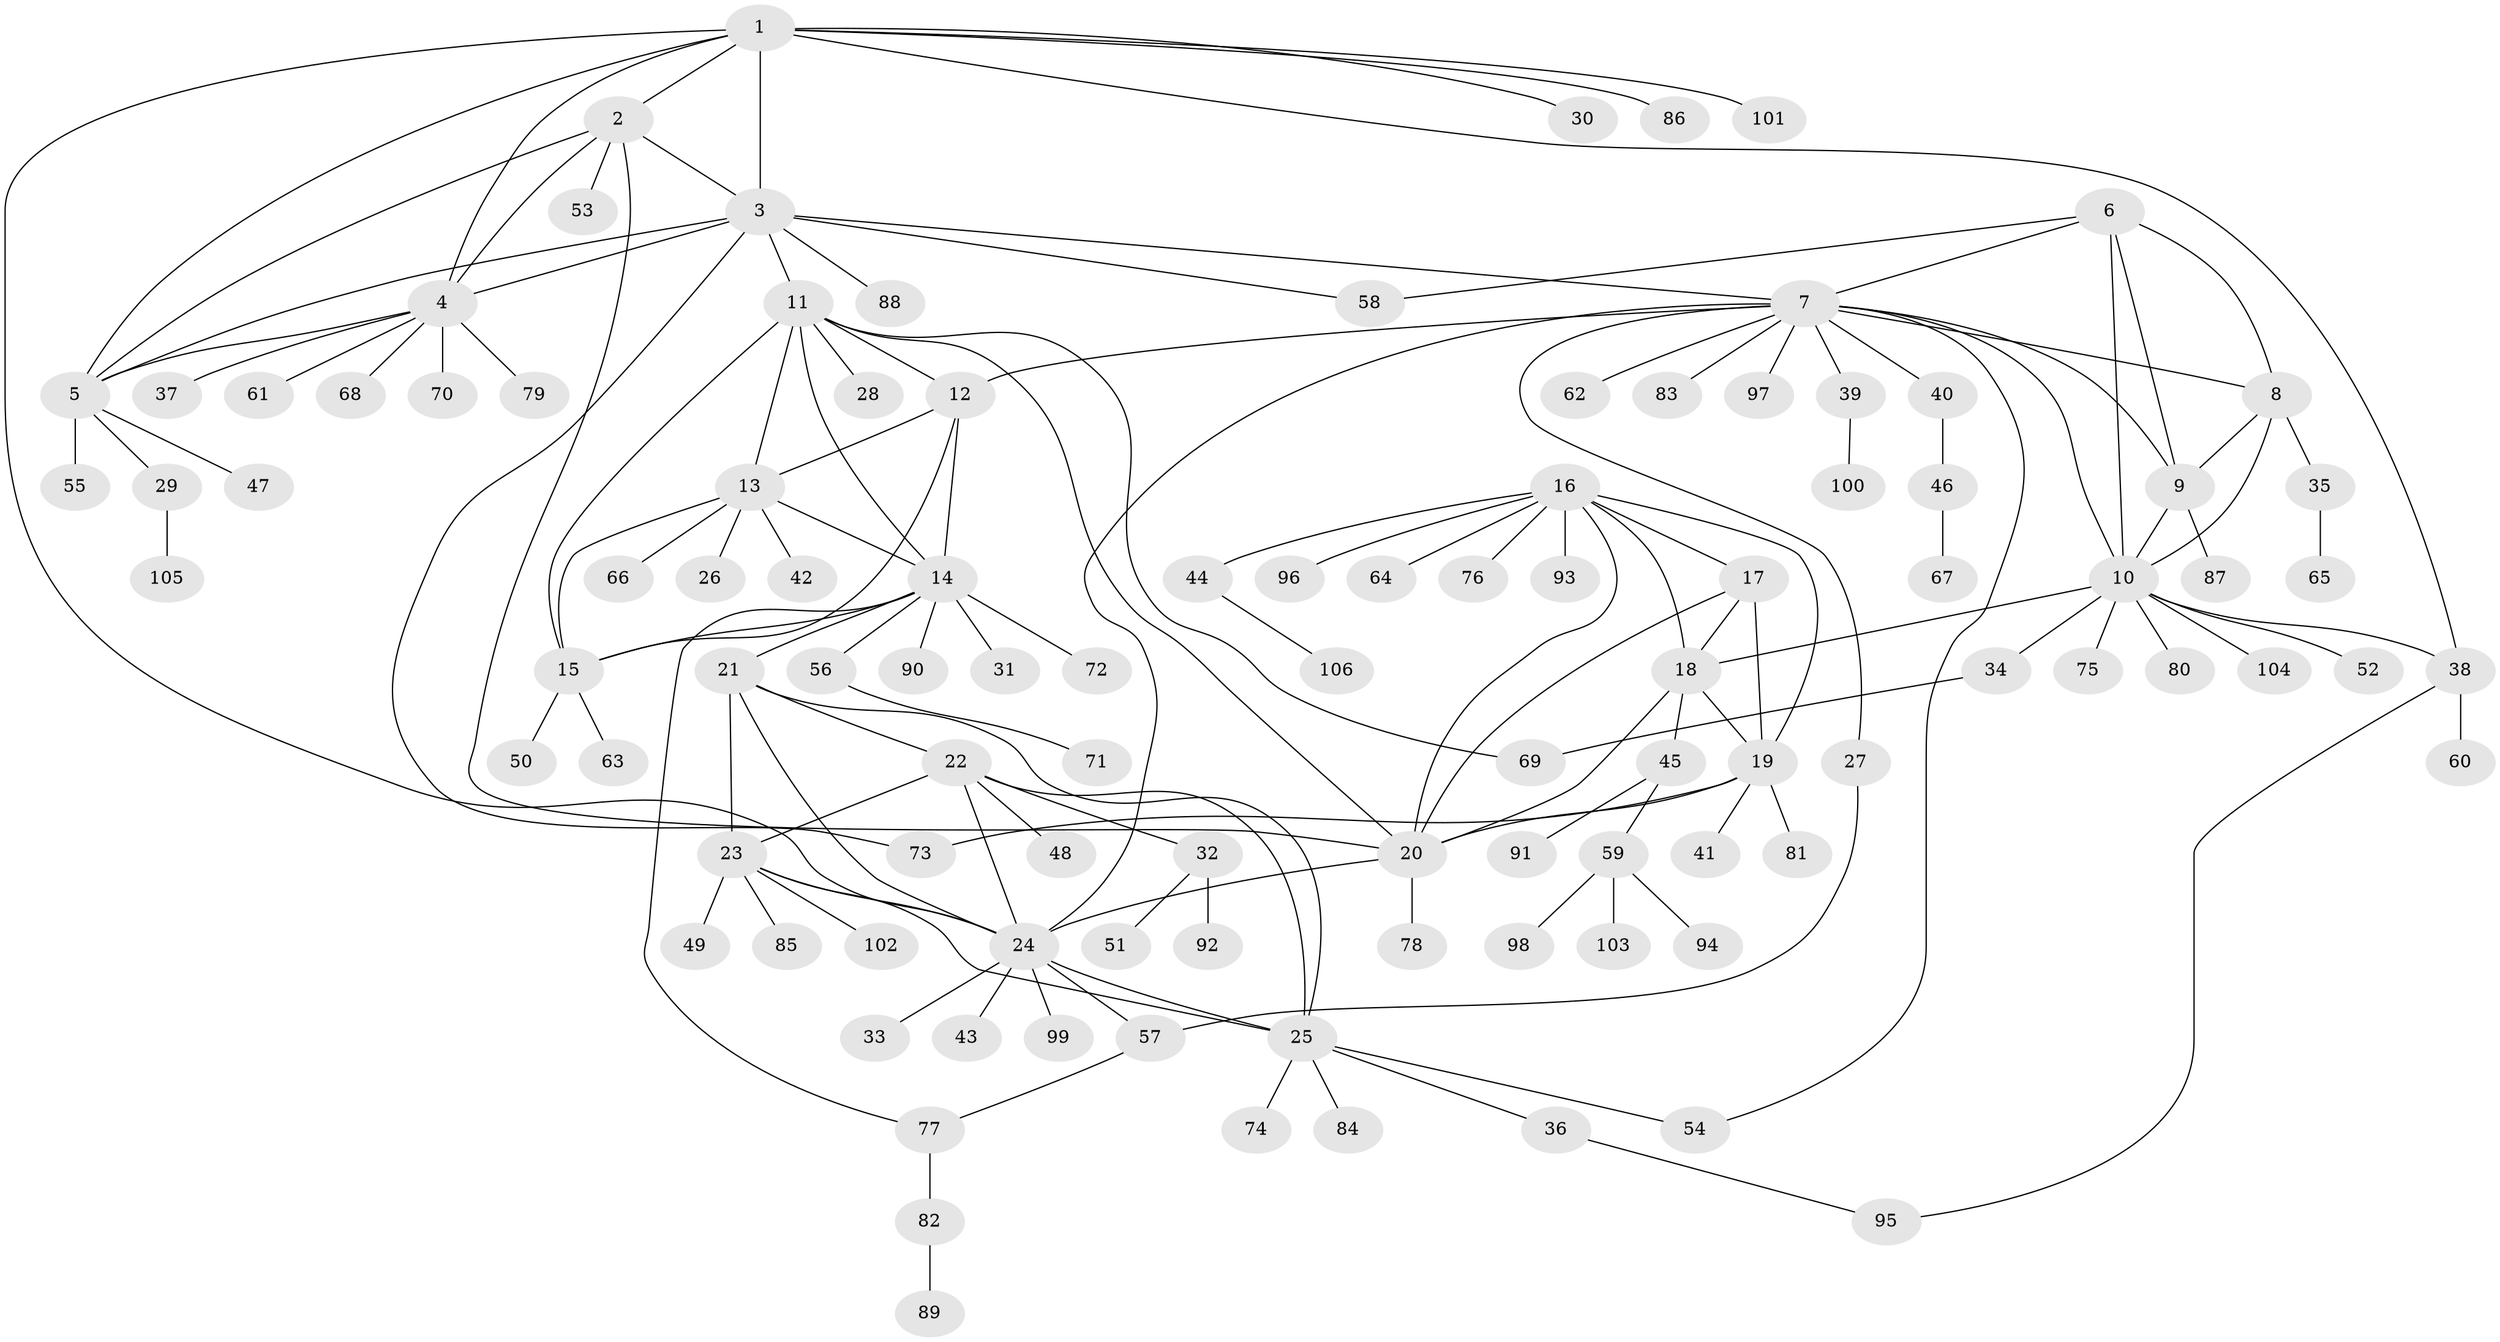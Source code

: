 // coarse degree distribution, {1: 0.5, 8: 0.09375, 5: 0.03125, 3: 0.15625, 7: 0.0625, 6: 0.09375, 2: 0.0625}
// Generated by graph-tools (version 1.1) at 2025/37/03/04/25 23:37:38]
// undirected, 106 vertices, 149 edges
graph export_dot {
  node [color=gray90,style=filled];
  1;
  2;
  3;
  4;
  5;
  6;
  7;
  8;
  9;
  10;
  11;
  12;
  13;
  14;
  15;
  16;
  17;
  18;
  19;
  20;
  21;
  22;
  23;
  24;
  25;
  26;
  27;
  28;
  29;
  30;
  31;
  32;
  33;
  34;
  35;
  36;
  37;
  38;
  39;
  40;
  41;
  42;
  43;
  44;
  45;
  46;
  47;
  48;
  49;
  50;
  51;
  52;
  53;
  54;
  55;
  56;
  57;
  58;
  59;
  60;
  61;
  62;
  63;
  64;
  65;
  66;
  67;
  68;
  69;
  70;
  71;
  72;
  73;
  74;
  75;
  76;
  77;
  78;
  79;
  80;
  81;
  82;
  83;
  84;
  85;
  86;
  87;
  88;
  89;
  90;
  91;
  92;
  93;
  94;
  95;
  96;
  97;
  98;
  99;
  100;
  101;
  102;
  103;
  104;
  105;
  106;
  1 -- 2;
  1 -- 3;
  1 -- 4;
  1 -- 5;
  1 -- 24;
  1 -- 30;
  1 -- 38;
  1 -- 86;
  1 -- 101;
  2 -- 3;
  2 -- 4;
  2 -- 5;
  2 -- 20;
  2 -- 53;
  3 -- 4;
  3 -- 5;
  3 -- 7;
  3 -- 11;
  3 -- 58;
  3 -- 73;
  3 -- 88;
  4 -- 5;
  4 -- 37;
  4 -- 61;
  4 -- 68;
  4 -- 70;
  4 -- 79;
  5 -- 29;
  5 -- 47;
  5 -- 55;
  6 -- 7;
  6 -- 8;
  6 -- 9;
  6 -- 10;
  6 -- 58;
  7 -- 8;
  7 -- 9;
  7 -- 10;
  7 -- 12;
  7 -- 24;
  7 -- 27;
  7 -- 39;
  7 -- 40;
  7 -- 54;
  7 -- 62;
  7 -- 83;
  7 -- 97;
  8 -- 9;
  8 -- 10;
  8 -- 35;
  9 -- 10;
  9 -- 87;
  10 -- 18;
  10 -- 34;
  10 -- 38;
  10 -- 52;
  10 -- 75;
  10 -- 80;
  10 -- 104;
  11 -- 12;
  11 -- 13;
  11 -- 14;
  11 -- 15;
  11 -- 20;
  11 -- 28;
  11 -- 69;
  12 -- 13;
  12 -- 14;
  12 -- 15;
  13 -- 14;
  13 -- 15;
  13 -- 26;
  13 -- 42;
  13 -- 66;
  14 -- 15;
  14 -- 21;
  14 -- 31;
  14 -- 56;
  14 -- 72;
  14 -- 77;
  14 -- 90;
  15 -- 50;
  15 -- 63;
  16 -- 17;
  16 -- 18;
  16 -- 19;
  16 -- 20;
  16 -- 44;
  16 -- 64;
  16 -- 76;
  16 -- 93;
  16 -- 96;
  17 -- 18;
  17 -- 19;
  17 -- 20;
  18 -- 19;
  18 -- 20;
  18 -- 45;
  19 -- 20;
  19 -- 41;
  19 -- 73;
  19 -- 81;
  20 -- 24;
  20 -- 78;
  21 -- 22;
  21 -- 23;
  21 -- 24;
  21 -- 25;
  22 -- 23;
  22 -- 24;
  22 -- 25;
  22 -- 32;
  22 -- 48;
  23 -- 24;
  23 -- 25;
  23 -- 49;
  23 -- 85;
  23 -- 102;
  24 -- 25;
  24 -- 33;
  24 -- 43;
  24 -- 57;
  24 -- 99;
  25 -- 36;
  25 -- 54;
  25 -- 74;
  25 -- 84;
  27 -- 57;
  29 -- 105;
  32 -- 51;
  32 -- 92;
  34 -- 69;
  35 -- 65;
  36 -- 95;
  38 -- 60;
  38 -- 95;
  39 -- 100;
  40 -- 46;
  44 -- 106;
  45 -- 59;
  45 -- 91;
  46 -- 67;
  56 -- 71;
  57 -- 77;
  59 -- 94;
  59 -- 98;
  59 -- 103;
  77 -- 82;
  82 -- 89;
}
